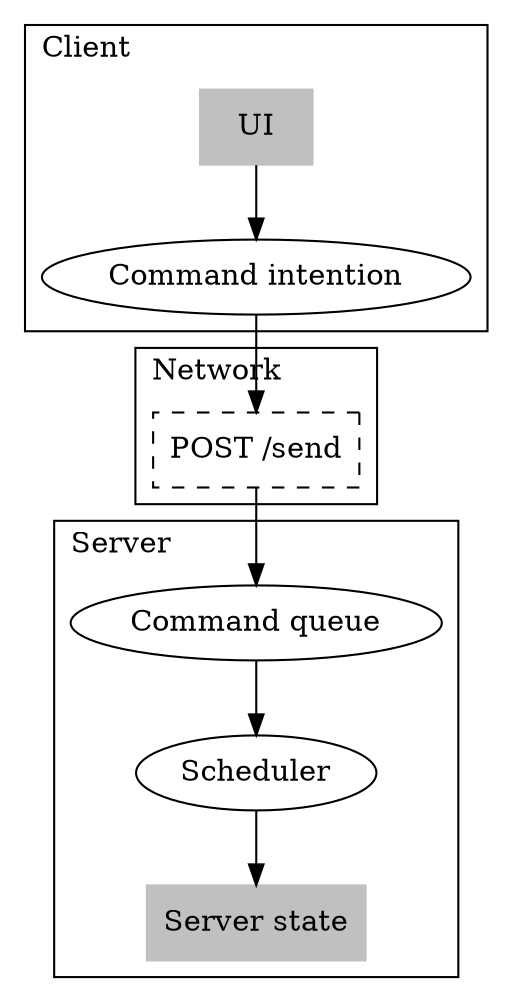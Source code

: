 strict digraph {
	subgraph cluster_client {
		label = "Client"
		labeljust = "l"
		"Command intention"
		"UI" [shape = "rect", style = "filled", color = "gray"]
	}
	subgraph cluster_server {
		label = "Server"
		labeljust = "l"
		"Command queue"
		"Scheduler"
		"Server state" [shape = "rect", style = "filled", color = "gray"]
	}
	subgraph cluster_network {
		label = "Network"
		labeljust = "l"
		POST [label = "POST /send", shape = "polygon", style = "dashed"]
	}
	"UI" -> "Command intention" -> "POST" -> "Command queue" -> "Scheduler" -> "Server state"
}